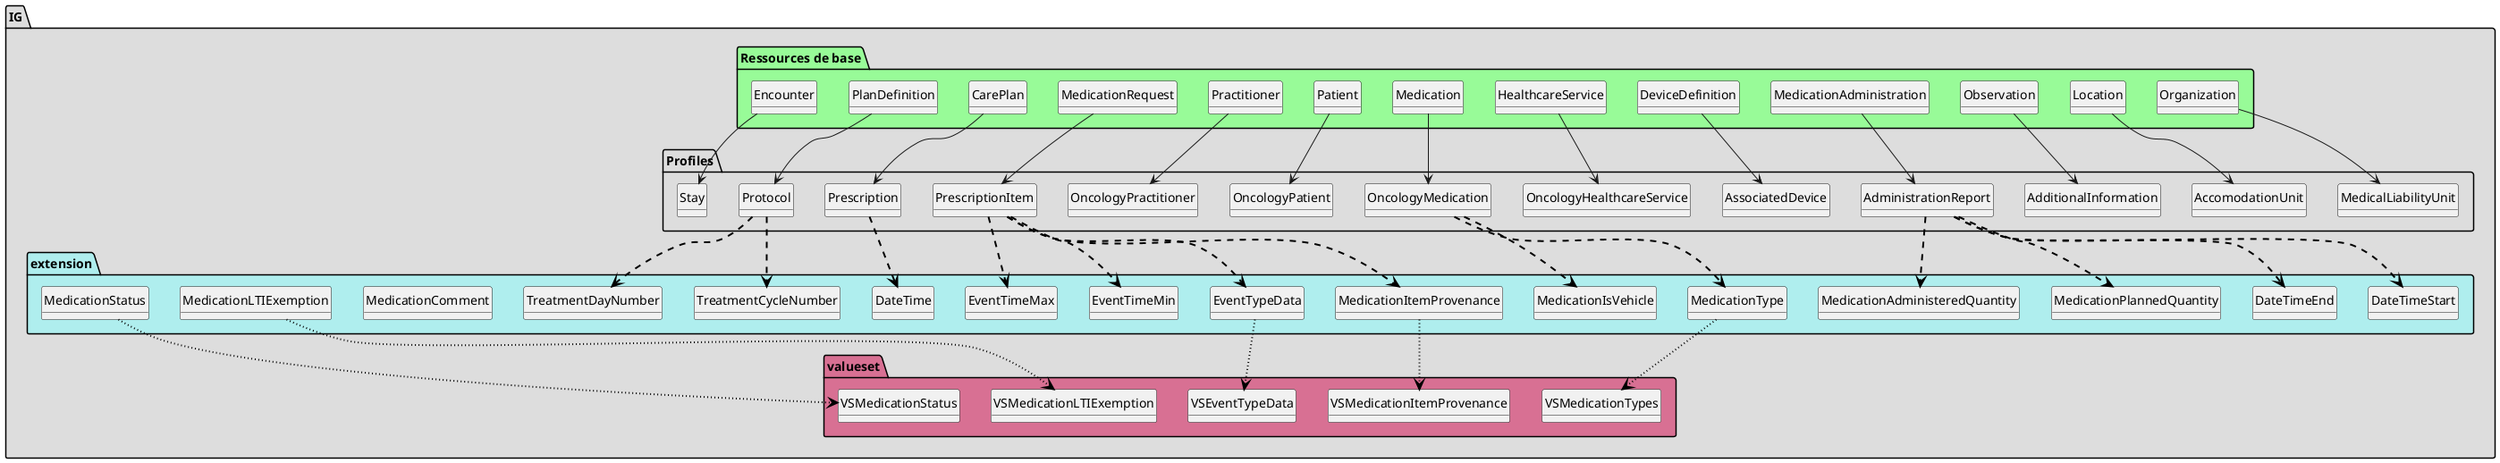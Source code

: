 @startuml
set namespaceSeparator ?
hide circle
hide class fields

package IG #DDDDDD{

     package Profiles #DDDDDD{

        class MedicalLiabilityUnit{

             Organization.name => [1..None]
        } 

        class AccomodationUnit{

             Location.name => [1..None]
             Location.managingOrganization => [1..None]
        } 

        class AdditionalInformation{

             Observation.code => [None..None]
             Observation.subject => [1..None]
             Observation.issued => [1..None]
             Observation.value[x] => [1..None]
             Observation.value[x]:valueQuantity => [0..1]
             Observation.value[x]:valueQuantity.value => [1..None]
             Observation.value[x]:valueQuantity.unit => [1..None]
        } 

        class AdministrationReport{

             MedicationAdministration.extension => [1..None]
             MedicationAdministration.extension:dateTimePlannedStart => <&plus>[1..1]
             MedicationAdministration.extension:dateTimePlannedEnd => <&plus>[0..1]
             MedicationAdministration.extension:medicationPlannedQuantity => <&plus>[0..1]
             MedicationAdministration.extension:medicationAdministeredQuantity => <&plus>[0..1]
             MedicationAdministration.identifier.value => [None..None]
             MedicationAdministration.basedOn => [1..1]
             MedicationAdministration.medication => [None..None]
             MedicationAdministration.subject => [None..None]
             MedicationAdministration.encounter => [1..None]
             MedicationAdministration.occurence[x] => [None..None]
             MedicationAdministration.occurence[x]:occurencePeriod => [0..1]
             MedicationAdministration.occurence[x]:occurencePeriod.start => [1..None]
             MedicationAdministration.occurence[x]:occurencePeriod.end => [None..None]
             MedicationAdministration.performer => [1..None]
             MedicationAdministration.performer.actor => [None..None]
             MedicationAdministration.request => [1..None]
             MedicationAdministration.note => [1..None]
             MedicationAdministration.dosage => [1..None]
             MedicationAdministration.dosage.text => [1..None]
             MedicationAdministration.dosage.dose.value => [1..None]
             MedicationAdministration.dosage.dose.unit => [1..None]
        } 

        class AssociatedDevice{

             DeviceDefinition.deviceName => [1..1]
        } 

        class OncologyHealthcareService{

             HealthcareService.name => [1..None]
        } 

        class OncologyMedication{

             Medication.extension => [None..None]
             Medication.extension:medicationType => <&plus>[0..1]
             Medication.extension:medicationIsVehicle => <&plus>[0..1]
             Medication.identifier => [1..None]
             Medication.identifier.value => [1..None]
             Medication.code => [1..None]
             Medication.code.coding => [1..1]
        } 

        class OncologyPatient{

             Patient.identifier => [1..None]
             Patient.identifier:IPP => [1..1]
             Patient.identifier:IPP.use => [None..None]
             Patient.identifier:IPP.type.text => [None..None]
             Patient.identifier:IPP.system => [1..None]
             Patient.identifier:IPP.value => [1..None]
             Patient.name => [1..None]
             Patient.name.use => [1..None]
             Patient.name.family => [1..None]
             Patient.name.given => [1..None]
             Patient.gender => [1..None]
             Patient.birthDate => [1..None]
        } 

        class OncologyPractitioner{

             Practitioner.identifier => [1..None]
             Practitioner.identifier.value => [1..None]
        } 

        class PrescriptionItem{

             MedicationRequest.extension => [None..None]
             MedicationRequest.extension:medicationItemProvenance => <&plus>[0..1]
             MedicationRequest.extension:eventTypeData => <&plus>[0..1]
             MedicationRequest.extension:eventTimeMin => <&plus>[0..1]
             MedicationRequest.extension:eventTimeMax => <&plus>[0..1]
             MedicationRequest.identifier => [1..None]
             MedicationRequest.identifier.value => [1..None]
             MedicationRequest.basedOn => [None..None]
             MedicationRequest.groupIdentifier => [1..None]
             MedicationRequest.groupIdentifier.value => [1..None]
             MedicationRequest.category => [1..1]
             MedicationRequest.category.coding => [1..1]
             MedicationRequest.medication => [None..None]
             MedicationRequest.subject => [None..None]
             MedicationRequest.requester => [None..None]
             MedicationRequest.device => [None..None]
             MedicationRequest.note => [None..None]
             MedicationRequest.effectiveDosePeriod.start => [1..None]
             MedicationRequest.effectiveDosePeriod.end => [None..None]
             MedicationRequest.dosageInstruction => [1..None]
             MedicationRequest.dosageInstruction.sequence => [None..None]
             MedicationRequest.dosageInstruction.text => [1..None]
             MedicationRequest.dosageInstruction.timing => [None..None]
             MedicationRequest.dosageInstruction.timing.repeat.bounds[x] => [None..None]
             MedicationRequest.dosageInstruction.timing.repeat.bounds[x]:boundsPeriod => [0..1]
             MedicationRequest.dosageInstruction.timing.repeat.bounds[x]:boundsPeriod.start => [None..None]
             MedicationRequest.dosageInstruction.timing.repeat.bounds[x]:boundsPeriod.end => [None..None]
             MedicationRequest.dosageInstruction.timing.repeat.frequency => [None..None]
             MedicationRequest.dosageInstruction.timing.repeat.period => [None..None]
             MedicationRequest.dosageInstruction.timing.repeat.periodUnit => [None..None]
             MedicationRequest.dosageInstruction.route.coding => [1..1]
             MedicationRequest.dosageInstruction.doseAndRate => [None..None]
             MedicationRequest.dosageInstruction.doseAndRate.dose[x] => [None..None]
             MedicationRequest.dosageInstruction.doseAndRate.dose[x]:doseQuantity => [0..1]
             MedicationRequest.dosageInstruction.doseAndRate.dose[x]:doseQuantity.value => [1..None]
             MedicationRequest.dosageInstruction.doseAndRate.dose[x]:doseQuantity.unit => [1..None]
             MedicationRequest.dosageInstruction.doseAndRate.rate[x] => [None..None]
             MedicationRequest.dosageInstruction.doseAndRate.rate[x]:rateRatio => [0..1]
             MedicationRequest.dosageInstruction.doseAndRate.rate[x]:rateRatio.numerator.value => [None..None]
             MedicationRequest.dosageInstruction.doseAndRate.rate[x]:rateRatio.numerator.unit => [None..None]
             MedicationRequest.dosageInstruction.doseAndRate.rate[x]:rateRatio.denominator.value => [None..None]
        } 

        class Prescription{

             CarePlan.extension => [1..None]
             CarePlan.extension:dateTimePrescription => <&plus>[1..1]
             CarePlan.identifier => [None..None]
             CarePlan.instantiatesCanonical => [1..1]
             CarePlan.subject => [None..None]
             CarePlan.encounter => [1..None]
             CarePlan.period => [1..None]
             CarePlan.period.start => [1..None]
             CarePlan.period.end => [1..None]
             CarePlan.supportingInfo => [1..None]
             CarePlan.activity => [1..None]
             CarePlan.activity.plannedActivityReference => [1..None]
        } 

        class Protocol{

             PlanDefinition.extension => [2..None]
             PlanDefinition.extension:treatmentCycleNumber => <&plus>[1..1]
             PlanDefinition.extension:treatmentDayNumber => <&plus>[1..1]
             PlanDefinition.identifier => [1..1]
             PlanDefinition.identifier.value => [1..None]
             PlanDefinition.name => [1..None]
             PlanDefinition.title => [1..None]
             PlanDefinition.effectivePeriod.start => [1..None]
        } 

        class Stay{

             Encounter.identifier => [1..None]
             Encounter.identifier.value => [1..None]
             Encounter.status => [None..None]
             Encounter.serviceType => [1..None]
             Encounter.subject => [1..None]
         }

     }
     package extension #paleturquoise {

     AdministrationReport -[#black,dashed,thickness=2]-> DateTimeStart
     AdministrationReport -[#black,dashed,thickness=2]-> DateTimeEnd
     AdministrationReport -[#black,dashed,thickness=2]-> MedicationPlannedQuantity
     AdministrationReport -[#black,dashed,thickness=2]-> MedicationAdministeredQuantity
     OncologyMedication -[#black,dashed,thickness=2]-> MedicationType
     OncologyMedication -[#black,dashed,thickness=2]-> MedicationIsVehicle
     PrescriptionItem -[#black,dashed,thickness=2]-> MedicationItemProvenance
     PrescriptionItem -[#black,dashed,thickness=2]-> EventTypeData
     PrescriptionItem -[#black,dashed,thickness=2]-> EventTimeMin
     PrescriptionItem -[#black,dashed,thickness=2]-> EventTimeMax
     Prescription -[#black,dashed,thickness=2]-> DateTime
     Protocol -[#black,dashed,thickness=2]-> TreatmentCycleNumber
     Protocol -[#black,dashed,thickness=2]-> TreatmentDayNumber

        class DateTimeEnd{

          Extension.extension => [None..0]
          Extension.url => [None..None]
          Extension.value[x] => [1..None]
          Extension.value[x]:valueDateTime => [1..1]
        } 
        class DateTimeStart{

          Extension.extension => [None..0]
          Extension.url => [None..None]
          Extension.value[x] => [1..None]
          Extension.value[x]:valueDateTime => [1..1]
        } 
        class DateTime{

          Extension.extension => [None..0]
          Extension.url => [None..None]
          Extension.value[x] => [1..None]
          Extension.value[x]:valueDateTime => [1..1]
        } 
        class EventTimeMax{

          Extension.extension => [None..0]
          Extension.url => [None..None]
          Extension.value[x] => [1..None]
          Extension.value[x]:valueTime => [1..1]
        } 
        class EventTimeMin{

          Extension.extension => [None..0]
          Extension.url => [None..None]
          Extension.value[x] => [1..None]
          Extension.value[x]:valueTime => [1..1]
        } 
        class EventTypeData{

          Extension.extension => [None..0]
          Extension.url => [None..None]
          Extension.value[x] => [None..None]
        } 
        class MedicationPlannedQuantity{

          Extension.extension => [None..0]
          Extension.url => [None..None]
          Extension.value[x] => [None..None]
        } 
        class MedicationAdministeredQuantity{

          Extension.extension => [None..0]
          Extension.url => [None..None]
          Extension.value[x] => [None..None]
        } 
        class MedicationComment{

          Extension.extension => [None..0]
          Extension.url => [None..None]
          Extension.value[x] => [None..None]
        } 
        class MedicationIsVehicle{

          Extension.extension => [None..0]
          Extension.url => [None..None]
          Extension.value[x] => [None..None]
        } 
        class MedicationItemProvenance{

          Extension.extension => [None..0]
          Extension.url => [None..None]
          Extension.value[x] => [None..None]
        } 
        class MedicationLTIExemption{

          Extension.extension => [None..0]
          Extension.url => [None..None]
          Extension.value[x] => [None..None]
        } 
        class MedicationStatus{

          Extension.extension => [None..0]
          Extension.url => [None..None]
          Extension.value[x] => [None..None]
        } 
        class MedicationType{

          Extension.extension => [None..0]
          Extension.url => [None..None]
          Extension.value[x] => [None..None]
        } 
        class TreatmentCycleNumber{

          Extension.extension => [None..0]
          Extension.url => [None..None]
          Extension.value[x] => [1..None]
          Extension.value[x]:valueInteger => [1..1]
        } 
        class TreatmentDayNumber{

          Extension.extension => [None..0]
          Extension.url => [None..None]
          Extension.value[x] => [1..None]
          Extension.value[x]:valueInteger => [1..1]
         }
     }
     package valueset #PaleVioletRed{

        class VSEventTypeData  

     EventTypeData -[#black,dotted,thickness=2]-> VSEventTypeData

        class VSMedicationItemProvenance  

     MedicationItemProvenance -[#black,dotted,thickness=2]-> VSMedicationItemProvenance

        class VSMedicationLTIExemption  

     MedicationLTIExemption -[#black,dotted,thickness=2]-> VSMedicationLTIExemption

        class VSMedicationStatus  

     MedicationStatus -[#black,dotted,thickness=2]-> VSMedicationStatus

        class VSMedicationTypes  

     MedicationType -[#black,dotted,thickness=2]-> VSMedicationTypes
       }

package "Ressources de base" #palegreen {

 class "Organization" as  classd6b258792ff06f82933c74eeb8aef591 

    classd6b258792ff06f82933c74eeb8aef591 --> MedicalLiabilityUnit

 class "Location" as  classce5bf551379459c1c61d2a204061c455 

    classce5bf551379459c1c61d2a204061c455 --> AccomodationUnit

 class "Observation" as  classc680d437163cc6bab4f9bdb35c3073d0 

    classc680d437163cc6bab4f9bdb35c3073d0 --> AdditionalInformation

 class "MedicationAdministration" as  classcb08d1580a4f19d9fc3a0c98169f1144 

    classcb08d1580a4f19d9fc3a0c98169f1144 --> AdministrationReport

 class "DeviceDefinition" as  classa6797321593ef085d950f590f4014cfa 

    classa6797321593ef085d950f590f4014cfa --> AssociatedDevice

 class "HealthcareService" as  classccfbac0a7f2dd501f3a20274066b28a3 

    classccfbac0a7f2dd501f3a20274066b28a3 --> OncologyHealthcareService

 class "Medication" as  class353bd6f65060d17097c3b03141e79cce 

    class353bd6f65060d17097c3b03141e79cce --> OncologyMedication

 class "Patient" as  class01122a97dca927210827560cb7d76af8 

    class01122a97dca927210827560cb7d76af8 --> OncologyPatient

 class "Practitioner" as  classe1fdce734a2fd9596ad930bdb139ca06 

    classe1fdce734a2fd9596ad930bdb139ca06 --> OncologyPractitioner

 class "MedicationRequest" as  class2071abb7e1482ea8731af3cdcaed7225 

    class2071abb7e1482ea8731af3cdcaed7225 --> PrescriptionItem

 class "CarePlan" as  classc1c8e4b50c739ddc150dd233aa035d7a 

    classc1c8e4b50c739ddc150dd233aa035d7a --> Prescription

 class "PlanDefinition" as  class0375201638a0df09e5ecd3c0b36df917 

    class0375201638a0df09e5ecd3c0b36df917 --> Protocol

 class "Encounter" as  classd1e9f9f891de8f9a655739a01fbf68f0 

    classd1e9f9f891de8f9a655739a01fbf68f0 --> Stay
}
@enduml